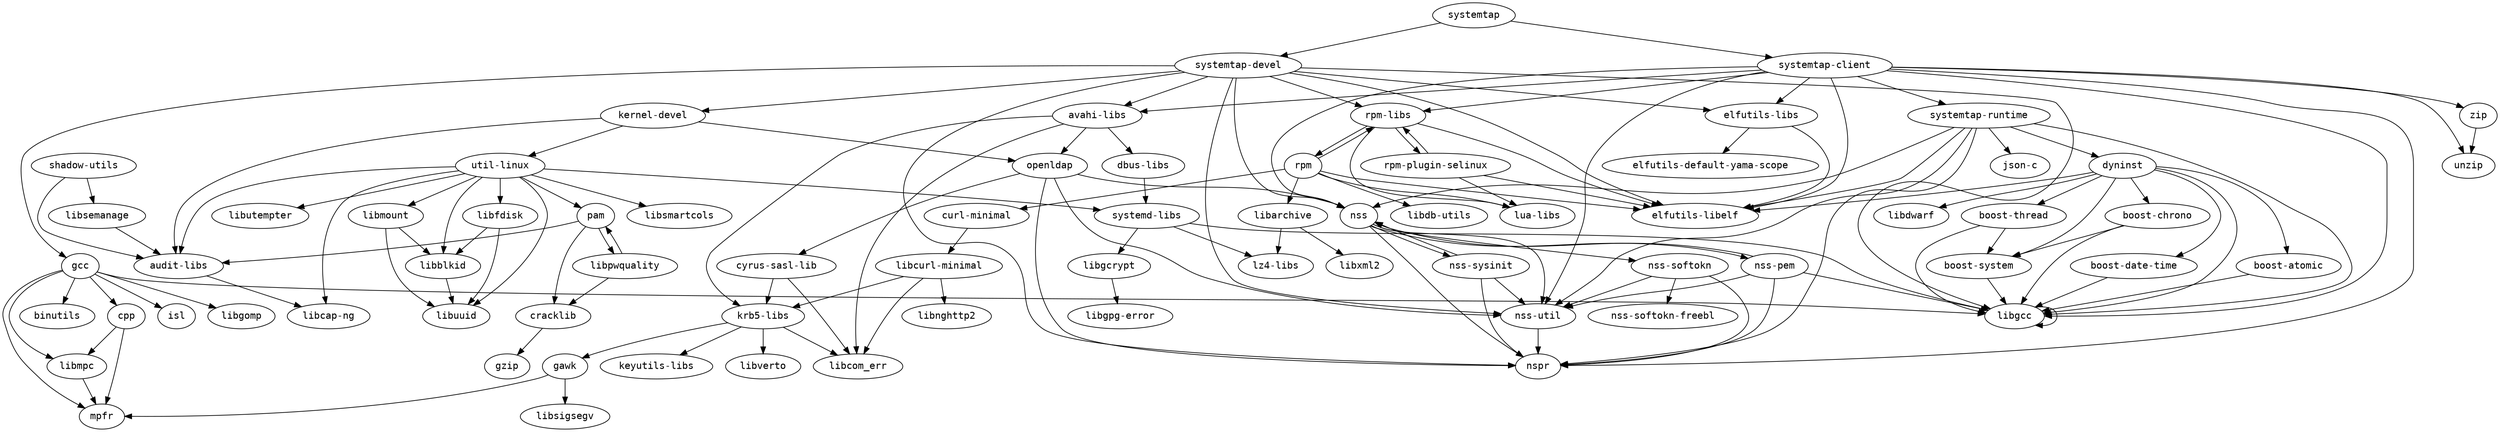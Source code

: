 strict digraph G {
node [fontname=monospace];
  "audit-libs" -> "libcap-ng";
  "avahi-libs" -> "dbus-libs";
  "avahi-libs" -> "krb5-libs";
  "avahi-libs" -> "libcom_err";
  "avahi-libs" -> "openldap";
  "boost-atomic" -> "libgcc";
  "boost-chrono" -> "boost-system";
  "boost-chrono" -> "libgcc";
  "boost-date-time" -> "libgcc";
  "boost-system" -> "libgcc";
  "boost-thread" -> "boost-system";
  "boost-thread" -> "libgcc";
  "cpp" -> "libmpc";
  "cpp" -> "mpfr";
  "cracklib" -> "gzip";
  "curl-minimal" -> "libcurl-minimal";
  "cyrus-sasl-lib" -> "krb5-libs";
  "cyrus-sasl-lib" -> "libcom_err";
  "dbus-libs" -> "systemd-libs";
  "dyninst" -> "boost-atomic";
  "dyninst" -> "boost-chrono";
  "dyninst" -> "boost-date-time";
  "dyninst" -> "boost-system";
  "dyninst" -> "boost-thread";
  "dyninst" -> "elfutils-libelf";
  "dyninst" -> "libdwarf";
  "dyninst" -> "libgcc";
  "elfutils-libs" -> "elfutils-default-yama-scope";
  "elfutils-libs" -> "elfutils-libelf";
  "gawk" -> "libsigsegv";
  "gawk" -> "mpfr";
  "gcc" -> "binutils";
  "gcc" -> "cpp";
  "gcc" -> "isl";
  "gcc" -> "libgcc";
  "gcc" -> "libgomp";
  "gcc" -> "libmpc";
  "gcc" -> "mpfr";
  "kernel-devel" -> "audit-libs";
  "kernel-devel" -> "openldap";
  "kernel-devel" -> "util-linux";
  "krb5-libs" -> "gawk";
  "krb5-libs" -> "keyutils-libs";
  "krb5-libs" -> "libcom_err";
  "krb5-libs" -> "libverto";
  "libarchive" -> "libxml2";
  "libarchive" -> "lz4-libs";
  "libblkid" -> "libuuid";
  "libcurl-minimal" -> "krb5-libs";
  "libcurl-minimal" -> "libcom_err";
  "libcurl-minimal" -> "libnghttp2";
  "libfdisk" -> "libblkid";
  "libfdisk" -> "libuuid";
  "libgcc" -> "libgcc";
  "libgcrypt" -> "libgpg-error";
  "libmount" -> "libblkid";
  "libmount" -> "libuuid";
  "libmpc" -> "mpfr";
  "libpwquality" -> "cracklib";
  "libpwquality" -> "pam";
  "libsemanage" -> "audit-libs";
  "nss" -> "nspr";
  "nss" -> "nss-pem";
  "nss" -> "nss-softokn";
  "nss" -> "nss-sysinit";
  "nss" -> "nss-util";
  "nss-pem" -> "libgcc";
  "nss-pem" -> "nspr";
  "nss-pem" -> "nss";
  "nss-pem" -> "nss-util";
  "nss-softokn" -> "nspr";
  "nss-softokn" -> "nss-softokn-freebl";
  "nss-softokn" -> "nss-util";
  "nss-sysinit" -> "nspr";
  "nss-sysinit" -> "nss";
  "nss-sysinit" -> "nss-util";
  "nss-util" -> "nspr";
  "openldap" -> "cyrus-sasl-lib";
  "openldap" -> "nspr";
  "openldap" -> "nss";
  "openldap" -> "nss-util";
  "pam" -> "audit-libs";
  "pam" -> "cracklib";
  "pam" -> "libpwquality";
  "rpm" -> "curl-minimal";
  "rpm" -> "elfutils-libelf";
  "rpm" -> "libarchive";
  "rpm" -> "libdb-utils";
  "rpm-libs" -> "elfutils-libelf";
  "rpm-libs" -> "lua-libs";
  "rpm-libs" -> "rpm";
  "rpm-libs" -> "rpm-plugin-selinux";
  "rpm" -> "lua-libs";
  "rpm-plugin-selinux" -> "elfutils-libelf";
  "rpm-plugin-selinux" -> "lua-libs";
  "rpm-plugin-selinux" -> "rpm-libs";
  "rpm" -> "rpm-libs";
  "shadow-utils" -> "audit-libs";
  "shadow-utils" -> "libsemanage";
  "systemd-libs" -> "libgcc";
  "systemd-libs" -> "libgcrypt";
  "systemd-libs" -> "lz4-libs";
  "systemtap-client" -> "avahi-libs";
  "systemtap-client" -> "elfutils-libelf";
  "systemtap-client" -> "elfutils-libs";
  "systemtap-client" -> "libgcc";
  "systemtap-client" -> "nspr";
  "systemtap-client" -> "nss";
  "systemtap-client" -> "nss-util";
  "systemtap-client" -> "rpm-libs";
  "systemtap-client" -> "systemtap-runtime";
  "systemtap-client" -> "unzip";
  "systemtap-client" -> "zip";
  "systemtap-devel" -> "avahi-libs";
  "systemtap-devel" -> "elfutils-libelf";
  "systemtap-devel" -> "elfutils-libs";
  "systemtap-devel" -> "gcc";
  "systemtap-devel" -> "kernel-devel";
  "systemtap-devel" -> "libgcc";
  "systemtap-devel" -> "nspr";
  "systemtap-devel" -> "nss";
  "systemtap-devel" -> "nss-util";
  "systemtap-devel" -> "rpm-libs";
  "systemtap-runtime" -> "dyninst";
  "systemtap-runtime" -> "elfutils-libelf";
  "systemtap-runtime" -> "json-c";
  "systemtap-runtime" -> "libgcc";
  "systemtap-runtime" -> "nspr";
  "systemtap-runtime" -> "nss";
  "systemtap-runtime" -> "nss-util";
  "systemtap" -> "systemtap-client";
  "systemtap" -> "systemtap-devel";
  "util-linux" -> "audit-libs";
  "util-linux" -> "libblkid";
  "util-linux" -> "libcap-ng";
  "util-linux" -> "libfdisk";
  "util-linux" -> "libmount";
  "util-linux" -> "libsmartcols";
  "util-linux" -> "libutempter";
  "util-linux" -> "libuuid";
  "util-linux" -> "pam";
  "util-linux" -> "systemd-libs";
  "zip" -> "unzip";
}
